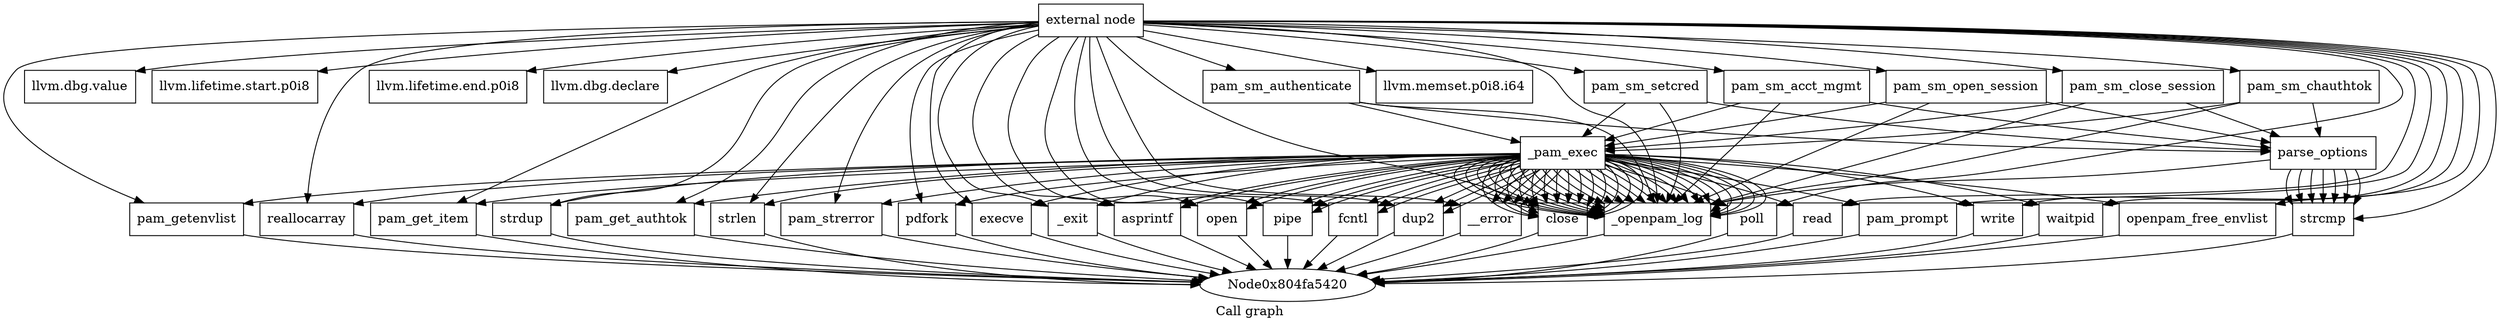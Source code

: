 digraph "Call graph" {
	label="Call graph";

	Node0x804fa53f0 [shape=record,label="{external node}"];
	Node0x804fa53f0 -> Node0x804fa5480;
	Node0x804fa53f0 -> Node0x804fa5600;
	Node0x804fa53f0 -> Node0x804fa5660;
	Node0x804fa53f0 -> Node0x804fa55a0;
	Node0x804fa53f0 -> Node0x804fa5fc0;
	Node0x804fa53f0 -> Node0x804fa6020;
	Node0x804fa53f0 -> Node0x804fa5720;
	Node0x804fa53f0 -> Node0x804fa5780;
	Node0x804fa53f0 -> Node0x804fa57e0;
	Node0x804fa53f0 -> Node0x804fa5840;
	Node0x804fa53f0 -> Node0x804fa58a0;
	Node0x804fa53f0 -> Node0x804fa5900;
	Node0x804fa53f0 -> Node0x804fa5960;
	Node0x804fa53f0 -> Node0x804fa59c0;
	Node0x804fa53f0 -> Node0x804fa5a20;
	Node0x804fa53f0 -> Node0x804fa5a80;
	Node0x804fa53f0 -> Node0x804fa5ae0;
	Node0x804fa53f0 -> Node0x804fa5b40;
	Node0x804fa53f0 -> Node0x804fa5ba0;
	Node0x804fa53f0 -> Node0x804fa5c00;
	Node0x804fa53f0 -> Node0x804fa5c60;
	Node0x804fa53f0 -> Node0x804fa5cc0;
	Node0x804fa53f0 -> Node0x804fa6080;
	Node0x804fa53f0 -> Node0x804fa5d20;
	Node0x804fa53f0 -> Node0x804fa5d80;
	Node0x804fa53f0 -> Node0x804fa5de0;
	Node0x804fa53f0 -> Node0x804fa5e40;
	Node0x804fa53f0 -> Node0x804fa5ea0;
	Node0x804fa53f0 -> Node0x804fa5f00;
	Node0x804fa53f0 -> Node0x804fa5f60;
	Node0x804fa53f0 -> Node0x804fa56c0;
	Node0x804fa53f0 -> Node0x804fa60e0;
	Node0x804fa53f0 -> Node0x804fa6140;
	Node0x804fa53f0 -> Node0x804fa61a0;
	Node0x804fa53f0 -> Node0x804fa6200;
	Node0x804fa53f0 -> Node0x804fa6260;
	Node0x804fa5480 [shape=record,label="{pam_sm_authenticate}"];
	Node0x804fa5480 -> Node0x804fa54e0;
	Node0x804fa5480 -> Node0x804fa5540;
	Node0x804fa5480 -> Node0x804fa55a0;
	Node0x804fa5600 [shape=record,label="{llvm.dbg.value}"];
	Node0x804fa5660 [shape=record,label="{llvm.lifetime.start.p0i8}"];
	Node0x804fa54e0 [shape=record,label="{parse_options}"];
	Node0x804fa54e0 -> Node0x804fa56c0;
	Node0x804fa54e0 -> Node0x804fa56c0;
	Node0x804fa54e0 -> Node0x804fa56c0;
	Node0x804fa54e0 -> Node0x804fa56c0;
	Node0x804fa54e0 -> Node0x804fa56c0;
	Node0x804fa54e0 -> Node0x804fa56c0;
	Node0x804fa54e0 -> Node0x804fa56c0;
	Node0x804fa54e0 -> Node0x804fa55a0;
	Node0x804fa5540 [shape=record,label="{_pam_exec}"];
	Node0x804fa5540 -> Node0x804fa55a0;
	Node0x804fa5540 -> Node0x804fa5720;
	Node0x804fa5540 -> Node0x804fa5780;
	Node0x804fa5540 -> Node0x804fa55a0;
	Node0x804fa5540 -> Node0x804fa57e0;
	Node0x804fa5540 -> Node0x804fa5840;
	Node0x804fa5540 -> Node0x804fa55a0;
	Node0x804fa5540 -> Node0x804fa5840;
	Node0x804fa5540 -> Node0x804fa58a0;
	Node0x804fa5540 -> Node0x804fa55a0;
	Node0x804fa5540 -> Node0x804fa5900;
	Node0x804fa5540 -> Node0x804fa55a0;
	Node0x804fa5540 -> Node0x804fa5960;
	Node0x804fa5540 -> Node0x804fa55a0;
	Node0x804fa5540 -> Node0x804fa59c0;
	Node0x804fa5540 -> Node0x804fa5a20;
	Node0x804fa5540 -> Node0x804fa5a80;
	Node0x804fa5540 -> Node0x804fa55a0;
	Node0x804fa5540 -> Node0x804fa5900;
	Node0x804fa5540 -> Node0x804fa55a0;
	Node0x804fa5540 -> Node0x804fa5960;
	Node0x804fa5540 -> Node0x804fa55a0;
	Node0x804fa5540 -> Node0x804fa5ae0;
	Node0x804fa5540 -> Node0x804fa55a0;
	Node0x804fa5540 -> Node0x804fa5900;
	Node0x804fa5540 -> Node0x804fa55a0;
	Node0x804fa5540 -> Node0x804fa5960;
	Node0x804fa5540 -> Node0x804fa55a0;
	Node0x804fa5540 -> Node0x804fa5ae0;
	Node0x804fa5540 -> Node0x804fa55a0;
	Node0x804fa5540 -> Node0x804fa5b40;
	Node0x804fa5540 -> Node0x804fa5ba0;
	Node0x804fa5540 -> Node0x804fa5ba0;
	Node0x804fa5540 -> Node0x804fa5ba0;
	Node0x804fa5540 -> Node0x804fa55a0;
	Node0x804fa5540 -> Node0x804fa5c00;
	Node0x804fa5540 -> Node0x804fa55a0;
	Node0x804fa5540 -> Node0x804fa5c00;
	Node0x804fa5540 -> Node0x804fa5c00;
	Node0x804fa5540 -> Node0x804fa55a0;
	Node0x804fa5540 -> Node0x804fa5c60;
	Node0x804fa5540 -> Node0x804fa55a0;
	Node0x804fa5540 -> Node0x804fa5cc0;
	Node0x804fa5540 -> Node0x804fa55a0;
	Node0x804fa5540 -> Node0x804fa5ba0;
	Node0x804fa5540 -> Node0x804fa5ba0;
	Node0x804fa5540 -> Node0x804fa5ba0;
	Node0x804fa5540 -> Node0x804fa5d20;
	Node0x804fa5540 -> Node0x804fa55a0;
	Node0x804fa5540 -> Node0x804fa5d80;
	Node0x804fa5540 -> Node0x804fa55a0;
	Node0x804fa5540 -> Node0x804fa5de0;
	Node0x804fa5540 -> Node0x804fa5e40;
	Node0x804fa5540 -> Node0x804fa5ea0;
	Node0x804fa5540 -> Node0x804fa55a0;
	Node0x804fa5540 -> Node0x804fa5ba0;
	Node0x804fa5540 -> Node0x804fa5f00;
	Node0x804fa5540 -> Node0x804fa5ea0;
	Node0x804fa5540 -> Node0x804fa55a0;
	Node0x804fa5540 -> Node0x804fa55a0;
	Node0x804fa5540 -> Node0x804fa55a0;
	Node0x804fa5540 -> Node0x804fa55a0;
	Node0x804fa5540 -> Node0x804fa5ea0;
	Node0x804fa5540 -> Node0x804fa5ba0;
	Node0x804fa5540 -> Node0x804fa5ba0;
	Node0x804fa5540 -> Node0x804fa5ba0;
	Node0x804fa5540 -> Node0x804fa5ba0;
	Node0x804fa5540 -> Node0x804fa5ba0;
	Node0x804fa5540 -> Node0x804fa5ba0;
	Node0x804fa5540 -> Node0x804fa5ba0;
	Node0x804fa5540 -> Node0x804fa5f60;
	Node0x804fa5540 -> Node0x804fa5ea0;
	Node0x804fa55a0 [shape=record,label="{_openpam_log}"];
	Node0x804fa55a0 -> Node0x804fa5420;
	Node0x804fa5fc0 [shape=record,label="{llvm.lifetime.end.p0i8}"];
	Node0x804fa6020 [shape=record,label="{llvm.dbg.declare}"];
	Node0x804fa5720 [shape=record,label="{pam_getenvlist}"];
	Node0x804fa5720 -> Node0x804fa5420;
	Node0x804fa5780 [shape=record,label="{reallocarray}"];
	Node0x804fa5780 -> Node0x804fa5420;
	Node0x804fa57e0 [shape=record,label="{pam_get_item}"];
	Node0x804fa57e0 -> Node0x804fa5420;
	Node0x804fa5840 [shape=record,label="{asprintf}"];
	Node0x804fa5840 -> Node0x804fa5420;
	Node0x804fa58a0 [shape=record,label="{strdup}"];
	Node0x804fa58a0 -> Node0x804fa5420;
	Node0x804fa5900 [shape=record,label="{pipe}"];
	Node0x804fa5900 -> Node0x804fa5420;
	Node0x804fa5960 [shape=record,label="{fcntl}"];
	Node0x804fa5960 -> Node0x804fa5420;
	Node0x804fa59c0 [shape=record,label="{pam_get_authtok}"];
	Node0x804fa59c0 -> Node0x804fa5420;
	Node0x804fa5a20 [shape=record,label="{strlen}"];
	Node0x804fa5a20 -> Node0x804fa5420;
	Node0x804fa5a80 [shape=record,label="{pam_strerror}"];
	Node0x804fa5a80 -> Node0x804fa5420;
	Node0x804fa5ae0 [shape=record,label="{open}"];
	Node0x804fa5ae0 -> Node0x804fa5420;
	Node0x804fa5b40 [shape=record,label="{pdfork}"];
	Node0x804fa5b40 -> Node0x804fa5420;
	Node0x804fa5ba0 [shape=record,label="{close}"];
	Node0x804fa5ba0 -> Node0x804fa5420;
	Node0x804fa5c00 [shape=record,label="{dup2}"];
	Node0x804fa5c00 -> Node0x804fa5420;
	Node0x804fa5c60 [shape=record,label="{execve}"];
	Node0x804fa5c60 -> Node0x804fa5420;
	Node0x804fa5cc0 [shape=record,label="{_exit}"];
	Node0x804fa5cc0 -> Node0x804fa5420;
	Node0x804fa6080 [shape=record,label="{llvm.memset.p0i8.i64}"];
	Node0x804fa5d20 [shape=record,label="{poll}"];
	Node0x804fa5d20 -> Node0x804fa5420;
	Node0x804fa5d80 [shape=record,label="{read}"];
	Node0x804fa5d80 -> Node0x804fa5420;
	Node0x804fa5de0 [shape=record,label="{pam_prompt}"];
	Node0x804fa5de0 -> Node0x804fa5420;
	Node0x804fa5e40 [shape=record,label="{write}"];
	Node0x804fa5e40 -> Node0x804fa5420;
	Node0x804fa5ea0 [shape=record,label="{__error}"];
	Node0x804fa5ea0 -> Node0x804fa5420;
	Node0x804fa5f00 [shape=record,label="{waitpid}"];
	Node0x804fa5f00 -> Node0x804fa5420;
	Node0x804fa5f60 [shape=record,label="{openpam_free_envlist}"];
	Node0x804fa5f60 -> Node0x804fa5420;
	Node0x804fa56c0 [shape=record,label="{strcmp}"];
	Node0x804fa56c0 -> Node0x804fa5420;
	Node0x804fa60e0 [shape=record,label="{pam_sm_setcred}"];
	Node0x804fa60e0 -> Node0x804fa54e0;
	Node0x804fa60e0 -> Node0x804fa5540;
	Node0x804fa60e0 -> Node0x804fa55a0;
	Node0x804fa6140 [shape=record,label="{pam_sm_acct_mgmt}"];
	Node0x804fa6140 -> Node0x804fa54e0;
	Node0x804fa6140 -> Node0x804fa5540;
	Node0x804fa6140 -> Node0x804fa55a0;
	Node0x804fa61a0 [shape=record,label="{pam_sm_open_session}"];
	Node0x804fa61a0 -> Node0x804fa54e0;
	Node0x804fa61a0 -> Node0x804fa5540;
	Node0x804fa61a0 -> Node0x804fa55a0;
	Node0x804fa6200 [shape=record,label="{pam_sm_close_session}"];
	Node0x804fa6200 -> Node0x804fa54e0;
	Node0x804fa6200 -> Node0x804fa5540;
	Node0x804fa6200 -> Node0x804fa55a0;
	Node0x804fa6260 [shape=record,label="{pam_sm_chauthtok}"];
	Node0x804fa6260 -> Node0x804fa54e0;
	Node0x804fa6260 -> Node0x804fa5540;
	Node0x804fa6260 -> Node0x804fa55a0;
}
